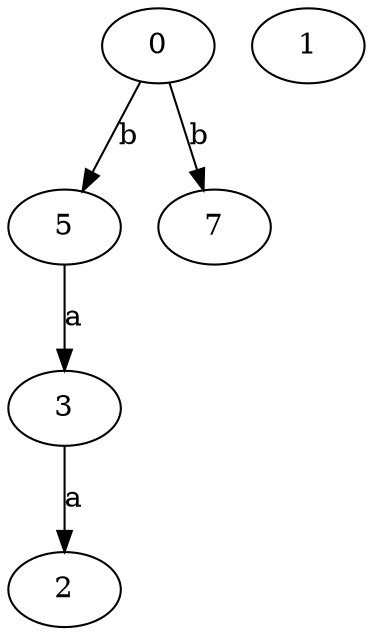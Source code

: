 strict digraph  {
2;
3;
0;
5;
1;
7;
3 -> 2  [label=a];
0 -> 5  [label=b];
0 -> 7  [label=b];
5 -> 3  [label=a];
}
